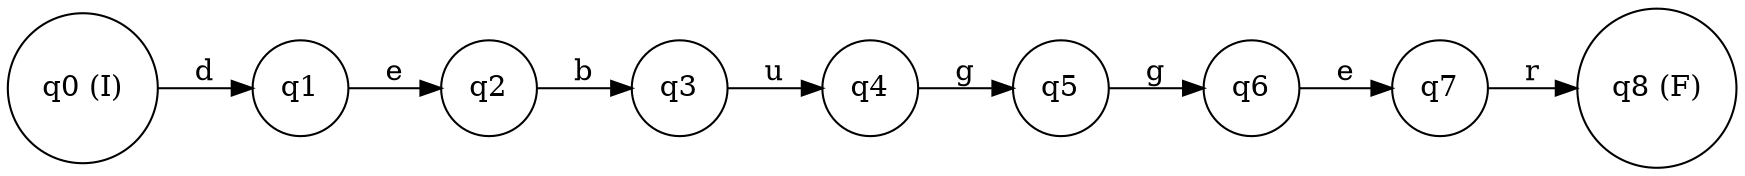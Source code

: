 digraph finite_state_machine {
rankdir=LR;
node [shape = circle];
q0 [label="q0 (I)"];
q1 [label="q1"];
q2 [label="q2"];
q3 [label="q3"];
q4 [label="q4"];
q5 [label="q5"];
q6 [label="q6"];
q7 [label="q7"];
q8 [label="q8 (F)"];
q0 -> q1 [label="d"];
q1 -> q2 [label="e"];
q2 -> q3 [label="b"];
q3 -> q4 [label="u"];
q4 -> q5 [label="g"];
q5 -> q6 [label="g"];
q6 -> q7 [label="e"];
q7 -> q8 [label="r"];
}